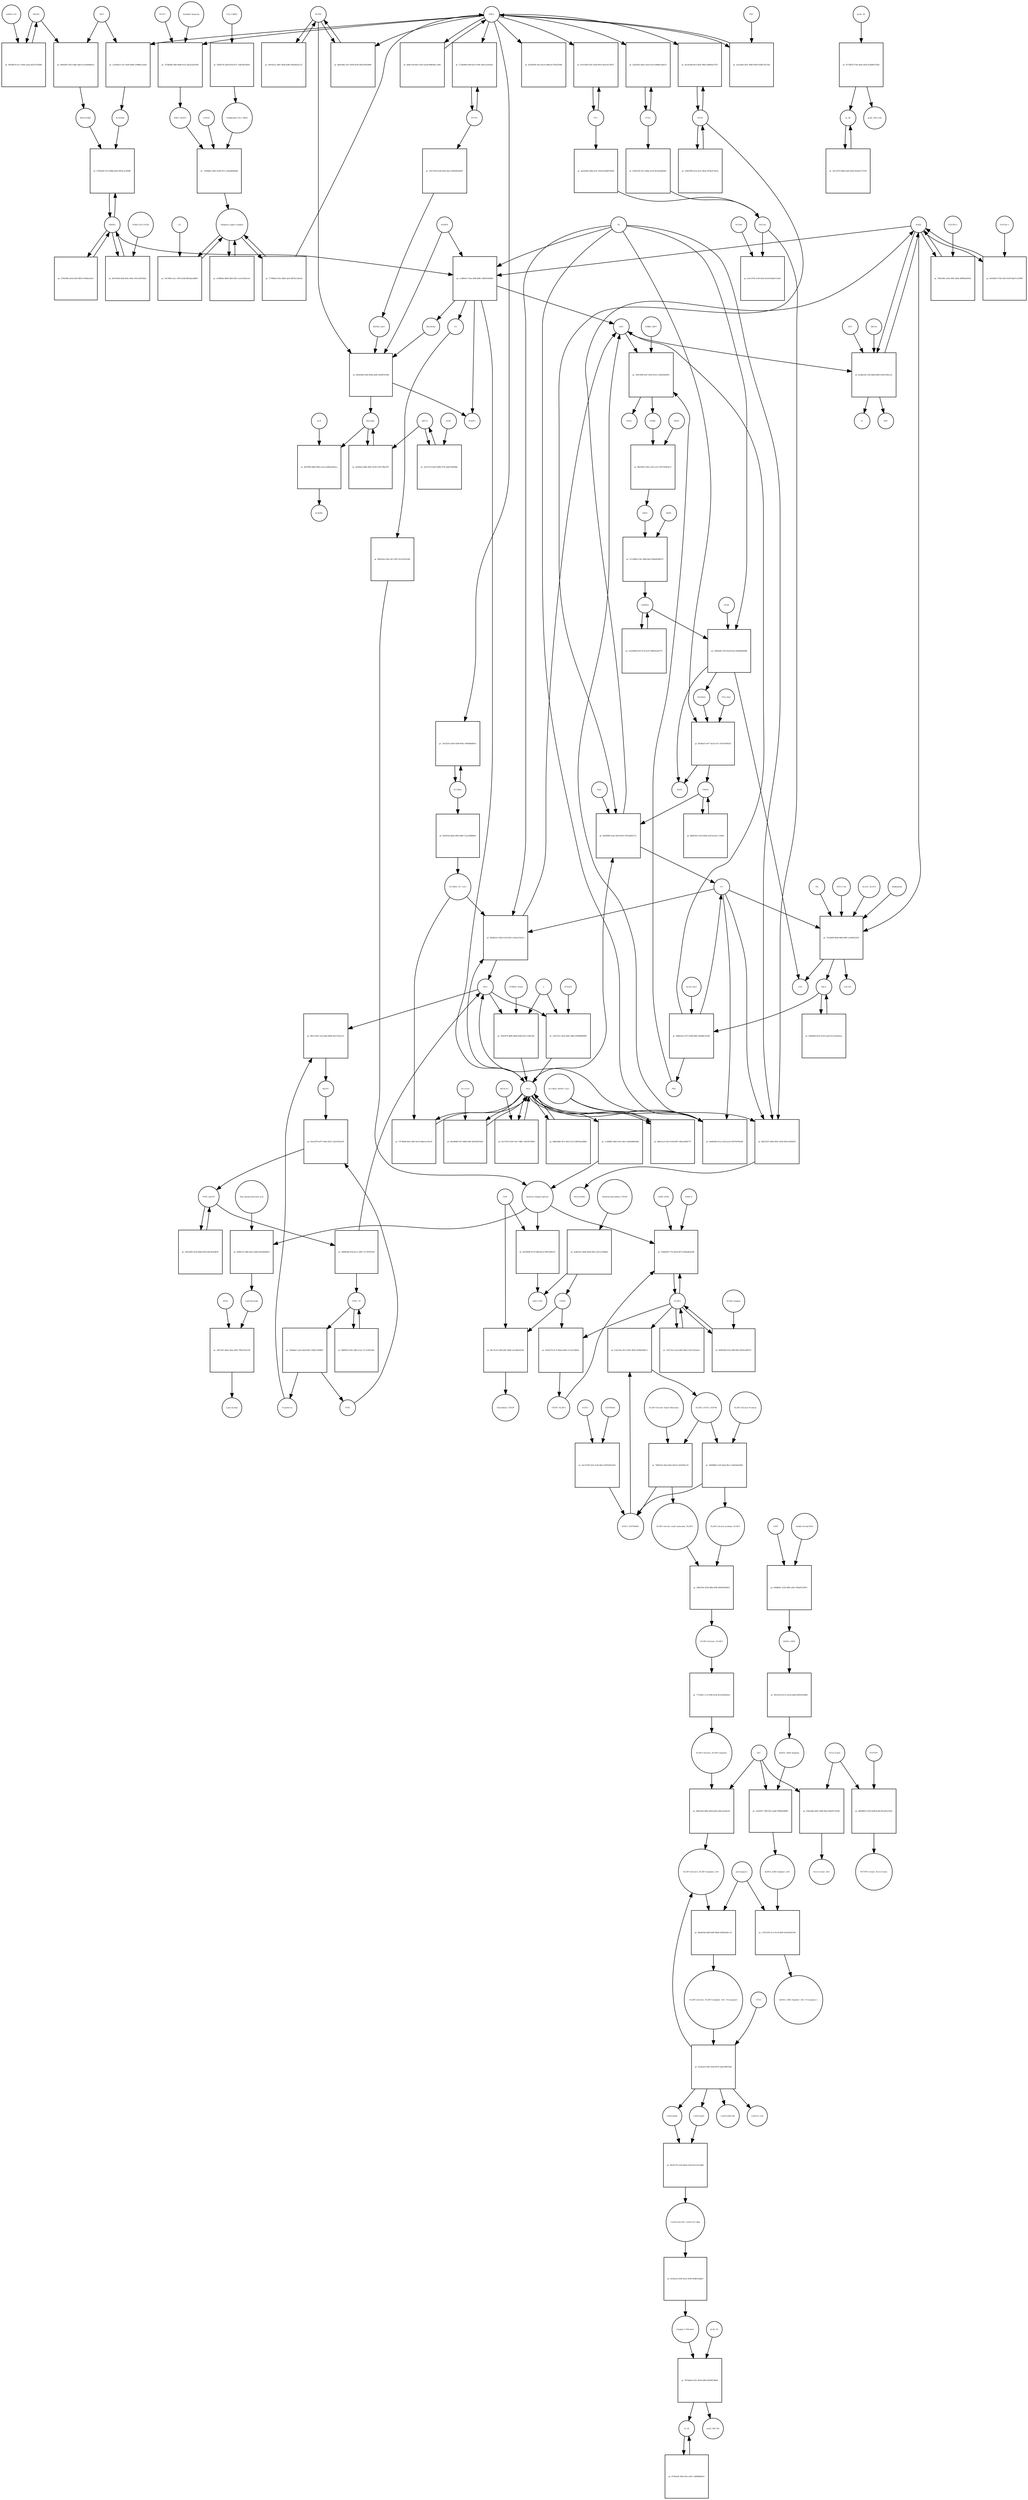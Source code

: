 strict digraph  {
Heme [annotation="urn_miriam_obo.chebi_CHEBI%3A30413", bipartite=0, cls="simple chemical", fontsize=4, label=Heme, shape=circle];
"pr_c1680015-74ae-408f-bf86-c3895d708064" [annotation="", bipartite=1, cls=process, fontsize=4, label="pr_c1680015-74ae-408f-bf86-c3895d708064", shape=square];
Biliverdin [annotation="urn_miriam_obo.chebi_CHEBI%3A17033", bipartite=0, cls="simple chemical", fontsize=4, label=Biliverdin, shape=circle];
HMOX1 [annotation=urn_miriam_uniprot_P09601, bipartite=0, cls=macromolecule, fontsize=4, label=HMOX1, shape=circle];
O2 [annotation="urn_miriam_obo.chebi_CHEBI%3A15379", bipartite=0, cls="simple chemical", fontsize=4, label=O2, shape=circle];
NADPH [annotation="urn_miriam_obo.chebi_CHEBI%3A16474", bipartite=0, cls="simple chemical", fontsize=4, label=NADPH, shape=circle];
H2O [annotation="urn_miriam_obo.chebi_CHEBI%3A15377", bipartite=0, cls="simple chemical", fontsize=4, label=H2O, shape=circle];
"Fe2+" [annotation="urn_miriam_obo.chebi_CHEBI%3A29033", bipartite=0, cls="simple chemical", fontsize=4, label="Fe2+", shape=circle];
"NADP+" [annotation="urn_miriam_obo.chebi_CHEBI%3A18009", bipartite=0, cls="simple chemical", fontsize=4, label="NADP+", shape=circle];
CO [annotation="urn_miriam_obo.chebi_CHEBI%3A17245", bipartite=0, cls="simple chemical", fontsize=4, label=CO, shape=circle];
"pr_782b7d0c-a01b-4381-802b-d0ff0be005e6" [annotation="", bipartite=1, cls=process, fontsize=4, label="pr_782b7d0c-a01b-4381-802b-d0ff0be005e6", shape=square];
"FLVCR1-2" [annotation=urn_miriam_uniprot_Q9Y5Y0, bipartite=0, cls=macromolecule, fontsize=4, label="FLVCR1-2", shape=circle];
"pr_4f92e048-c849-4096-ae68-c6b5ff331f0b" [annotation="", bipartite=1, cls=process, fontsize=4, label="pr_4f92e048-c849-4096-ae68-c6b5ff331f0b", shape=square];
Bilirubin [annotation="urn_miriam_obo.chebi_CHEBI%3A16990", bipartite=0, cls="simple chemical", fontsize=4, label=Bilirubin, shape=circle];
BLVRB [annotation=urn_miriam_uniprot_P30043, bipartite=0, cls=macromolecule, fontsize=4, label=BLVRB, shape=circle];
"BLVRA_Zn2+" [annotation="urn_miriam_obo.chebi_CHEBI%3A29805|urn_miriam_uniprot_P53004", bipartite=0, cls=complex, fontsize=4, label="BLVRA_Zn2+", shape=circle];
"pr_fa930efa-4db5-400c-8534-f15b178bcd78" [annotation="", bipartite=1, cls=process, fontsize=4, label="pr_fa930efa-4db5-400c-8534-f15b178bcd78", shape=square];
ABCC1 [annotation=urn_miriam_uniprot_P02768, bipartite=0, cls=macromolecule, fontsize=4, label=ABCC1, shape=circle];
"pr_4f07f9f6-d646-496e-a5cd-ae60b3a92bca" [annotation="", bipartite=1, cls=process, fontsize=4, label="pr_4f07f9f6-d646-496e-a5cd-ae60b3a92bca", shape=square];
ALB [annotation=urn_miriam_uniprot_P02768, bipartite=0, cls=macromolecule, fontsize=4, label=ALB, shape=circle];
"ALB/BIL" [annotation="urn_miriam_uniprot_P02768|urn_miriam_obo.chebi_CHEBI%3A16990", bipartite=0, cls=complex, fontsize=4, label="ALB/BIL", shape=circle];
NRF2 [annotation="", bipartite=0, cls=macromolecule, fontsize=4, label=NRF2, shape=circle];
"pr_ce2564e3-c5e7-4a95-b4d6-22980bc1a0a0" [annotation="", bipartite=1, cls=process, fontsize=4, label="pr_ce2564e3-c5e7-4a95-b4d6-22980bc1a0a0", shape=square];
MAF [annotation=urn_miriam_uniprot_O75444, bipartite=0, cls=macromolecule, fontsize=4, label=MAF, shape=circle];
"Nrf2/Maf" [annotation="", bipartite=0, cls=complex, fontsize=4, label="Nrf2/Maf", shape=circle];
"pr_f9e0a997-a615-4dbc-bbe5-6c1b5646461d" [annotation="", bipartite=1, cls=process, fontsize=4, label="pr_f9e0a997-a615-4dbc-bbe5-6c1b5646461d", shape=square];
BACH1 [annotation=urn_miriam_uniprot_O14867, bipartite=0, cls=macromolecule, fontsize=4, label=BACH1, shape=circle];
"BACH1/Maf" [annotation="", bipartite=0, cls=complex, fontsize=4, label="BACH1/Maf", shape=circle];
"pr_9eb39b70-5cc1-4d5e-aaaa-9a037415f66f" [annotation="", bipartite=1, cls=process, fontsize=4, label="pr_9eb39b70-5cc1-4d5e-aaaa-9a037415f66f", shape=square];
"miRNA-155" [annotation=urn_miriam_ncbigene_406947, bipartite=0, cls="nucleic acid feature", fontsize=4, label="miRNA-155", shape=circle];
"pr_f37be0d3-1013-486b-ba93-901bc3c38568" [annotation="", bipartite=1, cls=process, fontsize=4, label="pr_f37be0d3-1013-486b-ba93-901bc3c38568", shape=square];
PRIN9 [annotation="urn_miriam_obo.chebi_CHEBI%3A15430", bipartite=0, cls="simple chemical", fontsize=4, label=PRIN9, shape=circle];
"pr_6934089f-aa4a-4018-8e01-9781dd20271c" [annotation="", bipartite=1, cls=process, fontsize=4, label="pr_6934089f-aa4a-4018-8e01-9781dd20271c", shape=square];
FECH [annotation=urn_miriam_uniprot_P22830, bipartite=0, cls=macromolecule, fontsize=4, label=FECH, shape=circle];
"Pb2+" [annotation="urn_miriam_obo.chebi_CHEBI%3A27889", bipartite=0, cls="simple chemical", fontsize=4, label="Pb2+", shape=circle];
"H+" [annotation="urn_miriam_obo.chebi_CHEBI%3A15378", bipartite=0, cls="simple chemical", fontsize=4, label="H+", shape=circle];
"SUCC-CoA" [annotation="urn_miriam_obo.chebi_CHEBI%3A57292", bipartite=0, cls="simple chemical", fontsize=4, label="SUCC-CoA", shape=circle];
"pr_7f1e869f-66dd-4066-80fb-1cb0f4252f23" [annotation="", bipartite=1, cls=process, fontsize=4, label="pr_7f1e869f-66dd-4066-80fb-1cb0f4252f23", shape=square];
dALA [annotation="urn_miriam_obo.chebi_CHEBI%3A356416", bipartite=0, cls="simple chemical", fontsize=4, label=dALA, shape=circle];
ALAS1_ALAS2 [annotation="urn_miriam_uniprot_P13196|urn_miriam_uniprot_P22557", bipartite=0, cls=complex, fontsize=4, label=ALAS1_ALAS2, shape=circle];
Panhematin [annotation="urn_miriam_obo.chebi_CHEBI%3A50385", bipartite=0, cls="simple chemical", fontsize=4, label=Panhematin, shape=circle];
Gly [annotation="urn_miriam_obo.chebi_CHEBI%3A57305", bipartite=0, cls="simple chemical", fontsize=4, label=Gly, shape=circle];
"CoA-SH" [annotation="urn_miriam_obo.chebi_CHEBI%3A15346", bipartite=0, cls="simple chemical", fontsize=4, label="CoA-SH", shape=circle];
CO2 [annotation="urn_miriam_obo.chebi_CHEBI%3A16526", bipartite=0, cls="simple chemical", fontsize=4, label=CO2, shape=circle];
"pr_327d0d58-348f-40d4-b12e-2822a5262300" [annotation="", bipartite=1, cls=process, fontsize=4, label="pr_327d0d58-348f-40d4-b12e-2822a5262300", shape=square];
KEAP1 [annotation=urn_miriam_uniprot_Q14145, bipartite=0, cls=macromolecule, fontsize=4, label=KEAP1, shape=circle];
NRF2_KEAP1 [annotation="urn_miriam_uniprot_Q14145|urn_miriam_uniprot_Q16236", bipartite=0, cls=complex, fontsize=4, label=NRF2_KEAP1, shape=circle];
"Dimethly fumarate" [annotation="urn_miriam_obo.chebi_CHEBI%3A76004", bipartite=0, cls="simple chemical", fontsize=4, label="Dimethly fumarate", shape=circle];
"Ubiquitin Ligase Complex" [annotation="urn_miriam_uniprot_Q14145|urn_miriam_uniprot_Q15843|urn_miriam_uniprot_Q13618|urn_miriam_uniprot_P62877|urn_miriam_uniprot_Q16236|urn_miriam_uniprot_P0CG48|urn_miriam_pubmed_19940261|urn_miriam_interpro_IPR000608", bipartite=0, cls=complex, fontsize=4, label="Ubiquitin Ligase Complex", shape=circle];
"pr_c630fb4e-9b69-4b63-9811-a13e3554cee5" [annotation="", bipartite=1, cls=process, fontsize=4, label="pr_c630fb4e-9b69-4b63-9811-a13e3554cee5", shape=square];
"pr_83bb25e5-c873-4396-8d8c-fd3866c4353b" [annotation="", bipartite=1, cls=process, fontsize=4, label="pr_83bb25e5-c873-4396-8d8c-fd3866c4353b", shape=square];
PBG [annotation="urn_miriam_obo.chebi_CHEBI%3A58126", bipartite=0, cls="simple chemical", fontsize=4, label=PBG, shape=circle];
"ALAD_Zn2+" [annotation="urn_miriam_uniprot_P13716|urn_miriam_obo.chebi_CHEBI%3A29105", bipartite=0, cls=complex, fontsize=4, label="ALAD_Zn2+", shape=circle];
"pr_3901396f-02d7-4024-953e-1528e62b4955" [annotation="", bipartite=1, cls=process, fontsize=4, label="pr_3901396f-02d7-4024-953e-1528e62b4955", shape=square];
HMBL [annotation="urn_miriam_obo.chebi_CHEBI%3A57845", bipartite=0, cls="simple chemical", fontsize=4, label=HMBL, shape=circle];
HMBS_DIPY [annotation="urn_miriam_obo.chebi_CHEBI%3A36319|urn_miriam_uniprot_P08397", bipartite=0, cls=complex, fontsize=4, label=HMBS_DIPY, shape=circle];
"NH4+" [annotation="urn_miriam_obo.chebi_CHEBI%3A28938", bipartite=0, cls="simple chemical", fontsize=4, label="NH4+", shape=circle];
"pr_84a29651-6b3c-4315-a3c1-0917824f3ac0" [annotation="", bipartite=1, cls=process, fontsize=4, label="pr_84a29651-6b3c-4315-a3c1-0917824f3ac0", shape=square];
URO3 [annotation="urn_miriam_obo.chebi_CHEBI%3A15437", bipartite=0, cls="simple chemical", fontsize=4, label=URO3, shape=circle];
UROS [annotation=urn_miriam_uniprot_P10746, bipartite=0, cls=macromolecule, fontsize=4, label=UROS, shape=circle];
"pr_31118869-a78c-4006-8dc9-0b9a0044637f" [annotation="", bipartite=1, cls=process, fontsize=4, label="pr_31118869-a78c-4006-8dc9-0b9a0044637f", shape=square];
COPRO3 [annotation="urn_miriam_obo.chebi_CHEBI%3A15439", bipartite=0, cls="simple chemical", fontsize=4, label=COPRO3, shape=circle];
UROD [annotation=urn_miriam_uniprot_P06132, bipartite=0, cls=macromolecule, fontsize=4, label=UROD, shape=circle];
"pr_10b9ed01-f5f3-4a28-95a3-9a89dfa6fb96" [annotation="", bipartite=1, cls=process, fontsize=4, label="pr_10b9ed01-f5f3-4a28-95a3-9a89dfa6fb96", shape=square];
PPGEN9 [annotation="urn_miriam_obo.chebi_CHEBI%3A15435", bipartite=0, cls="simple chemical", fontsize=4, label=PPGEN9, shape=circle];
CPOX [annotation=urn_miriam_uniprot_P36551, bipartite=0, cls=macromolecule, fontsize=4, label=CPOX, shape=circle];
H2O2 [annotation="urn_miriam_obo.chebi_CHEBI%3A16240", bipartite=0, cls="simple chemical", fontsize=4, label=H2O2, shape=circle];
"pr_b5f3baf2-5477-4a16-a1f1-1037fa939245" [annotation="", bipartite=1, cls=process, fontsize=4, label="pr_b5f3baf2-5477-4a16-a1f1-1037fa939245", shape=square];
PPO_FAD [annotation="urn_miriam_obo.chebi_CHEBI%3A16238|urn_miriam_uniprot_P50336", bipartite=0, cls=complex, fontsize=4, label=PPO_FAD, shape=circle];
"pr_8ddc51fd-9eb7-4ae5-ba58-098e06ccc44d" [annotation="", bipartite=1, cls=process, fontsize=4, label="pr_8ddc51fd-9eb7-4ae5-ba58-098e06ccc44d", shape=square];
"pr_d2f69a83-be1f-4143-aae6-611532ea9eaa" [annotation="", bipartite=1, cls="uncertain process", fontsize=4, label="pr_d2f69a83-be1f-4143-aae6-611532ea9eaa", shape=square];
"pr_ecb240dd-b51f-4735-bcd7-8d445aa56775" [annotation="", bipartite=1, cls="uncertain process", fontsize=4, label="pr_ecb240dd-b51f-4735-bcd7-8d445aa56775", shape=square];
"pr_88d01f03-1914-4856-acf8-bca4ccc72064" [annotation="", bipartite=1, cls="uncertain process", fontsize=4, label="pr_88d01f03-1914-4856-acf8-bca4ccc72064", shape=square];
"Poly-unsaturated fatty acid" [annotation="urn_miriam_obo.chebi_CHEBI%3A26208", bipartite=0, cls="simple chemical", fontsize=4, label="Poly-unsaturated fatty acid", shape=circle];
"pr_2f0fd37e-c860-4dce-b446-62efab62df53" [annotation="", bipartite=1, cls=process, fontsize=4, label="pr_2f0fd37e-c860-4dce-b446-62efab62df53", shape=square];
"Lipid Peroxide" [annotation="urn_miriam_obo.chebi_CHEBI%3A61051", bipartite=0, cls="simple chemical", fontsize=4, label="Lipid Peroxide", shape=circle];
"Reactive Oxygen Species" [annotation="urn_miriam_obo.chebi_CHEBI%3A26523", bipartite=0, cls="simple chemical", fontsize=4, label="Reactive Oxygen Species", shape=circle];
"pr_9bb72d73-449e-483c-a834-6951c83d2655" [annotation="", bipartite=1, cls=process, fontsize=4, label="pr_9bb72d73-449e-483c-a834-6951c83d2655", shape=square];
"Fe(3+)O(OH)" [annotation="urn_miriam_obo.chebi_CHEBI%3A78619", bipartite=0, cls="simple chemical", fontsize=4, label="Fe(3+)O(OH)", shape=circle];
Ferritin [annotation=urn_miriam_uniprot_P02794, bipartite=0, cls=complex, fontsize=4, label=Ferritin, shape=circle];
"pr_73736f48-40e2-4bf3-8e14-44be1ac55ac8" [annotation="", bipartite=1, cls=process, fontsize=4, label="pr_73736f48-40e2-4bf3-8e14-44be1ac55ac8", shape=square];
"SLC40A1_CP_Cu2+" [annotation="urn_miriam_uniprot_P00450|urn_miriam_uniprot_Q9NP59|urn_miriam_obo.chebi_CHEBI%3A29036", bipartite=0, cls=complex, fontsize=4, label="SLC40A1_CP_Cu2+", shape=circle];
"pr_9b5b023c-5d56-4150-bd7e-ce02ae10a31e" [annotation="", bipartite=1, cls=process, fontsize=4, label="pr_9b5b023c-5d56-4150-bd7e-ce02ae10a31e", shape=square];
"Fe3+" [annotation="urn_miriam_obo.chebi_CHEBI%3A29034", bipartite=0, cls="simple chemical", fontsize=4, label="Fe3+", shape=circle];
SLC40A1 [annotation=urn_miriam_ncbigene_30061, bipartite=0, cls="nucleic acid feature", fontsize=4, label=SLC40A1, shape=circle];
"pr_7dcd3255-a859-4398-963a-1f606d6d60cb" [annotation="", bipartite=1, cls=process, fontsize=4, label="pr_7dcd3255-a859-4398-963a-1f606d6d60cb", shape=square];
FTH1 [annotation=urn_miriam_ncbigene_2495, bipartite=0, cls="nucleic acid feature", fontsize=4, label=FTH1, shape=circle];
"pr_ea025b53-bba1-4ecb-b1a5-09dd6c34d27e" [annotation="", bipartite=1, cls=process, fontsize=4, label="pr_ea025b53-bba1-4ecb-b1a5-09dd6c34d27e", shape=square];
FTL [annotation=urn_miriam_ncbigene_2512, bipartite=0, cls="nucleic acid feature", fontsize=4, label=FTL, shape=circle];
"pr_8151f30d-5201-423d-9919-2b3ce6176671" [annotation="", bipartite=1, cls=process, fontsize=4, label="pr_8151f30d-5201-423d-9919-2b3ce6176671", shape=square];
"pr_61f9c039-25e7-46de-8129-9e54a38de0d5" [annotation="", bipartite=1, cls=process, fontsize=4, label="pr_61f9c039-25e7-46de-8129-9e54a38de0d5", shape=square];
"pr_aba5ed0e-a89a-4cf1-932d-82a88ef78f28" [annotation="", bipartite=1, cls=process, fontsize=4, label="pr_aba5ed0e-a89a-4cf1-932d-82a88ef78f28", shape=square];
"pr_de14c608-bfc0-4b52-99b2-049903cf7f51" [annotation="", bipartite=1, cls=process, fontsize=4, label="pr_de14c608-bfc0-4b52-99b2-049903cf7f51", shape=square];
"pr_a3b0190f-bc5a-4e21-8b2d-3876e4730cfa" [annotation="", bipartite=1, cls=process, fontsize=4, label="pr_a3b0190f-bc5a-4e21-8b2d-3876e4730cfa", shape=square];
"pr_37f41960-ad18-4525-8ff4-fe70bfae02e5" [annotation="", bipartite=1, cls=process, fontsize=4, label="pr_37f41960-ad18-4525-8ff4-fe70bfae02e5", shape=square];
BLVRA [annotation=urn_miriam_ncbigene_644, bipartite=0, cls="nucleic acid feature", fontsize=4, label=BLVRA, shape=circle];
"pr_173de060-6349-4ec5-958c-0b3ca1afc6eb" [annotation="", bipartite=1, cls=process, fontsize=4, label="pr_173de060-6349-4ec5-958c-0b3ca1afc6eb", shape=square];
"pr_8bafc86a-5ea7-4036-8230-d05c005e0808" [annotation="", bipartite=1, cls=process, fontsize=4, label="pr_8bafc86a-5ea7-4036-8230-d05c005e0808", shape=square];
"pr_e0014a1a-3b87-443b-b288-356e0d2aa722" [annotation="", bipartite=1, cls=process, fontsize=4, label="pr_e0014a1a-3b87-443b-b288-356e0d2aa722", shape=square];
"pr_55073326-6228-465a-8ae1-6402df2d0281" [annotation="", bipartite=1, cls=process, fontsize=4, label="pr_55073326-6228-465a-8ae1-6402df2d0281", shape=square];
"pr_ffa6016a-b84a-4f90-a806-7ceec08b08e0" [annotation="", bipartite=1, cls=process, fontsize=4, label="pr_ffa6016a-b84a-4f90-a806-7ceec08b08e0", shape=square];
"pr_a31e1976-2c90-42e0-bc09-fe4beb71a4f3" [annotation="", bipartite=1, cls=process, fontsize=4, label="pr_a31e1976-2c90-42e0-bc09-fe4beb71a4f3", shape=square];
NCOA4 [annotation=urn_miriam_uniprot_Q13772, bipartite=0, cls=macromolecule, fontsize=4, label=NCOA4, shape=circle];
"pr_393a3f79-d890-466d-b580-d2a7cc9b53ed" [annotation="", bipartite=1, cls=process, fontsize=4, label="pr_393a3f79-d890-466d-b580-d2a7cc9b53ed", shape=square];
CYBRD1_Heme [annotation="urn_miriam_uniprot_Q53TN4|urn_miriam_obo.chebi_CHEBI%3A30413", bipartite=0, cls=complex, fontsize=4, label=CYBRD1_Heme, shape=circle];
"e-" [annotation="urn_miriam_obo.chebi_CHEBI%3A10545", bipartite=0, cls="simple chemical", fontsize=4, label="e-", shape=circle];
"pr_dfa3d9d6-01f1-460b-93f6-2625435f181b" [annotation="", bipartite=1, cls=process, fontsize=4, label="pr_dfa3d9d6-01f1-460b-93f6-2625435f181b", shape=square];
SLC11A2 [annotation=urn_miriam_uniprot_P49281, bipartite=0, cls=macromolecule, fontsize=4, label=SLC11A2, shape=circle];
"pr_18f11447-db5a-44ae-8505-789e479e519f" [annotation="", bipartite=1, cls=process, fontsize=4, label="pr_18f11447-db5a-44ae-8505-789e479e519f", shape=square];
"Lipid alcohol" [annotation="urn_miriam_obo.chebi_CHEBI%3A24026", bipartite=0, cls="simple chemical", fontsize=4, label="Lipid alcohol", shape=circle];
GPX4 [annotation=urn_miriam_uniprot_P36969, bipartite=0, cls=macromolecule, fontsize=4, label=GPX4, shape=circle];
"pr_8e476e84-624b-465c-b06c-05512487583a" [annotation="", bipartite=1, cls=process, fontsize=4, label="pr_8e476e84-624b-465c-b06c-05512487583a", shape=square];
"SARS-CoV-2 Orf3a" [annotation="urn_miriam_uniprot_P0DTC3|urn_miriam_taxonomy_2697049", bipartite=0, cls=macromolecule, fontsize=4, label="SARS-CoV-2 Orf3a", shape=circle];
"pr_cc5f608c-0bb3-43e1-bbce-9ad45d8416bd" [annotation="", bipartite=1, cls=process, fontsize=4, label="pr_cc5f608c-0bb3-43e1-bbce-9ad45d8416bd", shape=square];
"pr_2ea72110-4dc9-4996-973f-eda6702b008e" [annotation="", bipartite=1, cls=process, fontsize=4, label="pr_2ea72110-4dc9-4996-973f-eda6702b008e", shape=square];
Orf9c [annotation=urn_miriam_taxonomy_2697049, bipartite=0, cls=macromolecule, fontsize=4, label=Orf9c, shape=circle];
CUL3_RBX1 [annotation="urn_miriam_uniprot_Q13618|urn_miriam_uniprot_P62877", bipartite=0, cls=complex, fontsize=4, label=CUL3_RBX1, shape=circle];
"pr_f2d91f7b-2260-4f34-957c-10d55be36e91" [annotation="", bipartite=1, cls=process, fontsize=4, label="pr_f2d91f7b-2260-4f34-957c-10d55be36e91", shape=square];
"Neddylated CUL3_RBX1" [annotation="urn_miriam_uniprot_Q15843|urn_miriam_uniprot_Q13618|urn_miriam_uniprot_P62877", bipartite=0, cls=complex, fontsize=4, label="Neddylated CUL3_RBX1", shape=circle];
"pr_92cb0290-3413-4ac4-a9b6-bc576a5f7b08" [annotation="", bipartite=1, cls=process, fontsize=4, label="pr_92cb0290-3413-4ac4-a9b6-bc576a5f7b08", shape=square];
"pr_7e094de5-ad03-4c88-937c-2e4ab494addd" [annotation="", bipartite=1, cls=process, fontsize=4, label="pr_7e094de5-ad03-4c88-937c-2e4ab494addd", shape=square];
CAND1 [annotation=urn_miriam_uniprot_Q86VP6, bipartite=0, cls=macromolecule, fontsize=4, label=CAND1, shape=circle];
E2 [annotation=urn_miriam_interpro_IPR000608, bipartite=0, cls=macromolecule, fontsize=4, label=E2, shape=circle];
"pr_1011f86e-2ecc-45f5-b108-d861dae468b7" [annotation="", bipartite=1, cls=process, fontsize=4, label="pr_1011f86e-2ecc-45f5-b108-d861dae468b7", shape=square];
"pr_a3cae8ef-d55c-4f89-9309-9320b73e155d" [annotation="", bipartite=1, cls=process, fontsize=4, label="pr_a3cae8ef-d55c-4f89-9309-9320b73e155d", shape=square];
PKC [annotation="urn_miriam_pubmed_12198130|urn_miriam_interpro_IPR012233", bipartite=0, cls=macromolecule, fontsize=4, label=PKC, shape=circle];
"pr_b331fb67-0744-4182-9239-9baf7ce35f90" [annotation="", bipartite=1, cls=process, fontsize=4, label="pr_b331fb67-0744-4182-9239-9baf7ce35f90", shape=square];
"FLVCR1-1" [annotation=urn_miriam_uniprot_Q9Y5Y0, bipartite=0, cls=macromolecule, fontsize=4, label="FLVCR1-1", shape=circle];
"pr_6cb6ec8a-1f29-4db4-b869-e0561506a123" [annotation="", bipartite=1, cls=process, fontsize=4, label="pr_6cb6ec8a-1f29-4db4-b869-e0561506a123", shape=square];
ABCG2 [annotation=urn_miriam_uniprot_Q9UNQ0, bipartite=0, cls="macromolecule multimer", fontsize=4, label=ABCG2, shape=circle];
ATP [annotation="urn_miriam_obo.chebi_CHEBI%3A30616", bipartite=0, cls="simple chemical", fontsize=4, label=ATP, shape=circle];
Pi [annotation="urn_miriam_obo.chebi_CHEBI%3A18367", bipartite=0, cls="simple chemical", fontsize=4, label=Pi, shape=circle];
ADP [annotation="urn_miriam_obo.chebi_CHEBI%3A456216", bipartite=0, cls="simple chemical", fontsize=4, label=ADP, shape=circle];
"pr_bd81a2c0-20cf-414d-bf97-2d8ca9d58773" [annotation="", bipartite=1, cls=process, fontsize=4, label="pr_bd81a2c0-20cf-414d-bf97-2d8ca9d58773", shape=square];
"SLC40A1_HEPH_Cu2+" [annotation="urn_miriam_uniprot_Q9BQS7|urn_miriam_uniprot_Q9NP59|urn_miriam_obo.chebi_CHEBI%3A28694", bipartite=0, cls=complex, fontsize=4, label="SLC40A1_HEPH_Cu2+", shape=circle];
"pr_6e862660-d11a-41a9-ae15-f6576978e0d2" [annotation="", bipartite=1, cls=process, fontsize=4, label="pr_6e862660-d11a-41a9-ae15-f6576978e0d2", shape=square];
"pr_88311390-c1eb-4aba-b696-5fee71bc9c31" [annotation="", bipartite=1, cls=process, fontsize=4, label="pr_88311390-c1eb-4aba-b696-5fee71bc9c31", shape=square];
Transferrin [annotation=urn_miriam_uniprot_P02787, bipartite=0, cls=macromolecule, fontsize=4, label=Transferrin, shape=circle];
holoTF [annotation="urn_miriam_uniprot_P02787|urn_miriam_obo.chebi_CHEBI%3A29034", bipartite=0, cls=complex, fontsize=4, label=holoTF, shape=circle];
TFRC [annotation=urn_miriam_uniprot_P02786, bipartite=0, cls="macromolecule multimer", fontsize=4, label=TFRC, shape=circle];
"pr_59ca2f70-ed77-4a9e-8225-cd321d52a1f5" [annotation="", bipartite=1, cls=process, fontsize=4, label="pr_59ca2f70-ed77-4a9e-8225-cd321d52a1f5", shape=square];
TFRC_holoTF [annotation="urn_miriam_uniprot_P02787|urn_miriam_obo.chebi_CHEBI%3A29034|urn_miriam_uniprot_P02786", bipartite=0, cls=complex, fontsize=4, label=TFRC_holoTF, shape=circle];
"pr_f3b12b99-3e29-496d-9359-ab9c4f3ed67b" [annotation="", bipartite=1, cls=process, fontsize=4, label="pr_f3b12b99-3e29-496d-9359-ab9c4f3ed67b", shape=square];
"pr_58f863bd-5f3d-4ca7-a087-c1c76f7f3528" [annotation="", bipartite=1, cls=process, fontsize=4, label="pr_58f863bd-5f3d-4ca7-a087-c1c76f7f3528", shape=square];
TFRC_TF [annotation="urn_miriam_uniprot_P02787|urn_miriam_uniprot_P02786", bipartite=0, cls=complex, fontsize=4, label=TFRC_TF, shape=circle];
"pr_e43e75e1-a9cb-4641-a88a-90566ddfb9d9" [annotation="", bipartite=1, cls=process, fontsize=4, label="pr_e43e75e1-a9cb-4641-a88a-90566ddfb9d9", shape=square];
STEAP3 [annotation=urn_miriam_uniprot_Q658P3, bipartite=0, cls=macromolecule, fontsize=4, label=STEAP3, shape=circle];
"pr_01271b72-e047-4ac7-989c-3af53f17bfb9" [annotation="", bipartite=1, cls=process, fontsize=4, label="pr_01271b72-e047-4ac7-989c-3af53f17bfb9", shape=square];
MCOLN1 [annotation=urn_miriam_uniprot_Q9GZU1, bipartite=0, cls=macromolecule, fontsize=4, label=MCOLN1, shape=circle];
"pr_b68a5689-3211-46cf-a153-34997ba2d8d0" [annotation="", bipartite=1, cls=process, fontsize=4, label="pr_b68a5689-3211-46cf-a153-34997ba2d8d0", shape=square];
"pr_808f5f19-526c-4bf2-a7aa-71c21285c89c" [annotation="", bipartite=1, cls=process, fontsize=4, label="pr_808f5f19-526c-4bf2-a7aa-71c21285c89c", shape=square];
"pr_32bbdde7-a22e-4d2d-9da7-6586c35906b7" [annotation="", bipartite=1, cls=process, fontsize=4, label="pr_32bbdde7-a22e-4d2d-9da7-6586c35906b7", shape=square];
"pr_717898a4-535c-4b63-ab19-0ff76c23dc44" [annotation="", bipartite=1, cls=process, fontsize=4, label="pr_717898a4-535c-4b63-ab19-0ff76c23dc44", shape=square];
"Oxidized thioredoxin_TXNIP" [annotation="urn_miriam_uniprot_P10599|urn_miriam_uniprot_Q9H3M7", bipartite=0, cls=complex, fontsize=4, label="Oxidized thioredoxin_TXNIP", shape=circle];
"pr_dcb8c8ce-9ebb-4639-a901-a457a3746b43" [annotation="", bipartite=1, cls=process, fontsize=4, label="pr_dcb8c8ce-9ebb-4639-a901-a457a3746b43", shape=square];
TXNIP [annotation=urn_miriam_uniprot_Q9H3M7, bipartite=0, cls=macromolecule, fontsize=4, label=TXNIP, shape=circle];
"2xHC-TXN" [annotation=urn_miriam_uniprot_P10599, bipartite=0, cls=macromolecule, fontsize=4, label="2xHC-TXN", shape=circle];
NLRP3 [annotation=urn_miriam_uniprot_Q96P20, bipartite=0, cls=macromolecule, fontsize=4, label=NLRP3, shape=circle];
"pr_85f95094-074a-40f9-bff5-d05d1e8f0570" [annotation="", bipartite=1, cls=process, fontsize=4, label="pr_85f95094-074a-40f9-bff5-d05d1e8f0570", shape=square];
"Nf-KB Complex" [annotation="urn_miriam_uniprot_P19838|urn_miriam_uniprot_Q04206|urn_miriam_uniprot_Q00653", bipartite=0, cls=complex, fontsize=4, label="Nf-KB Complex", shape=circle];
"pr_1f557521-ecb2-4b55-88e5-5d112525a6cc" [annotation="", bipartite=1, cls=process, fontsize=4, label="pr_1f557521-ecb2-4b55-88e5-5d112525a6cc", shape=square];
TXN [annotation=urn_miriam_uniprot_P10599, bipartite=0, cls=macromolecule, fontsize=4, label=TXN, shape=circle];
"pr_9414f099-4176-43b9-8ecb-f3f87edf5527" [annotation="", bipartite=1, cls=process, fontsize=4, label="pr_9414f099-4176-43b9-8ecb-f3f87edf5527", shape=square];
"pr_84c15c43-20f0-4df1-964b-ea3c8be567e8" [annotation="", bipartite=1, cls=process, fontsize=4, label="pr_84c15c43-20f0-4df1-964b-ea3c8be567e8", shape=square];
Thioredoxin_TXNIP [annotation="urn_miriam_uniprot_P10599|urn_miriam_uniprot_Q9H3M7", bipartite=0, cls=complex, fontsize=4, label=Thioredoxin_TXNIP, shape=circle];
HSP90AB1 [annotation=urn_miriam_uniprot_P08238, bipartite=0, cls=macromolecule, fontsize=4, label=HSP90AB1, shape=circle];
"pr_ebc32709-522a-41d2-8da3-430529a0c8ef" [annotation="", bipartite=1, cls=process, fontsize=4, label="pr_ebc32709-522a-41d2-8da3-430529a0c8ef", shape=square];
SUGT1 [annotation=urn_miriam_uniprot_Q9Y2Z0, bipartite=0, cls=macromolecule, fontsize=4, label=SUGT1, shape=circle];
SUGT1_HSP90AB1 [annotation="urn_miriam_uniprot_P08238|urn_miriam_uniprot_Q9Y2Z0", bipartite=0, cls=complex, fontsize=4, label=SUGT1_HSP90AB1, shape=circle];
"pr_fcde27be-45c5-4921-99eb-5f390d18d211" [annotation="", bipartite=1, cls=process, fontsize=4, label="pr_fcde27be-45c5-4921-99eb-5f390d18d211", shape=square];
NLRP3_SUGT1_HSP90 [annotation="urn_miriam_uniprot_P08238|urn_miriam_uniprot_Q96P20|urn_miriam_uniprot_Q9Y2Z0", bipartite=0, cls=complex, fontsize=4, label=NLRP3_SUGT1_HSP90, shape=circle];
"pr_f41d2570-4c70-46a8-a406-21c25e7d905a" [annotation="", bipartite=1, cls=process, fontsize=4, label="pr_f41d2570-4c70-46a8-a406-21c25e7d905a", shape=square];
TXNIP_NLRP3 [annotation="urn_miriam_uniprot_Q9H3M7|urn_miriam_uniprot_Q96P20", bipartite=0, cls=complex, fontsize=4, label=TXNIP_NLRP3, shape=circle];
"NLRP3 Elicitor Proteins" [annotation="urn_miriam_uniprot_P05067|urn_miriam_uniprot_P09616", bipartite=0, cls=macromolecule, fontsize=4, label="NLRP3 Elicitor Proteins", shape=circle];
"pr_34496882-15e9-4e6e-9bc1-2eb626a56442" [annotation="", bipartite=1, cls=process, fontsize=4, label="pr_34496882-15e9-4e6e-9bc1-2eb626a56442", shape=square];
"NLRP3 elicitor proteins_NLRP3" [annotation="urn_miriam_uniprot_P09616|urn_miriam_uniprot_P05067|urn_miriam_uniprot_Q96P20", bipartite=0, cls=complex, fontsize=4, label="NLRP3 elicitor proteins_NLRP3", shape=circle];
"NLRP3 Elicitor Small Molecules" [annotation="urn_miriam_obo.chebi_CHEBI%3A46661|urn_miriam_obo.chebi_CHEBI%3A16336|urn_miriam_obo.chebi_CHEBI%3A30563", bipartite=0, cls="simple chemical", fontsize=4, label="NLRP3 Elicitor Small Molecules", shape=circle];
"pr_78d3f5a4-30e4-48e2-85e9-c3eb3f5fac30" [annotation="", bipartite=1, cls=process, fontsize=4, label="pr_78d3f5a4-30e4-48e2-85e9-c3eb3f5fac30", shape=square];
"NLRP3 elicitor small molecules_NLRP3" [annotation="urn_miriam_obo.chebi_CHEBI%3A46661|urn_miriam_obo.chebi_CHEBI%3A16336|urn_miriam_obo.chebi_CHEBI%3A30563|urn_miriam_uniprot_Q96P20", bipartite=0, cls=complex, fontsize=4, label="NLRP3 elicitor small molecules_NLRP3", shape=circle];
"pr_29b01f9e-d320-48ba-85fb-6843f54990cb" [annotation="", bipartite=1, cls=process, fontsize=4, label="pr_29b01f9e-d320-48ba-85fb-6843f54990cb", shape=square];
"NLRP3 elicitors_NLRP3" [annotation="urn_miriam_uniprot_P05067|urn_miriam_uniprot_P09616|urn_miriam_uniprot_P08238|urn_miriam_uniprot_Q96P20|urn_miriam_uniprot_Q9Y2Z0|urn_miriam_obo.chebi_CHEBI%3A46661|urn_miriam_obo.chebi_CHEBI%3A16336|urn_miriam_obo.chebi_CHEBI%3A30563", bipartite=0, cls=complex, fontsize=4, label="NLRP3 elicitors_NLRP3", shape=circle];
"pr_77120efc-c11f-4385-b19e-dc5e24930ee4" [annotation="", bipartite=1, cls=process, fontsize=4, label="pr_77120efc-c11f-4385-b19e-dc5e24930ee4", shape=square];
"NLRP3 elicitors_NLRP3 oligomer" [annotation="urn_miriam_obo.chebi_CHEBI%3A36080", bipartite=0, cls="complex multimer", fontsize=4, label="NLRP3 elicitors_NLRP3 oligomer", shape=circle];
"pr_0bb216af-b48a-461b-beb3-a85a23cbbce8" [annotation="", bipartite=1, cls=process, fontsize=4, label="pr_0bb216af-b48a-461b-beb3-a85a23cbbce8", shape=square];
ASC [annotation=urn_miriam_uniprot_Q9ULZ3, bipartite=0, cls=macromolecule, fontsize=4, label=ASC, shape=circle];
"NLRP3 elicitors_NLRP3 oligomer_ASC" [annotation="urn_miriam_uniprot_Q9ULZ3|urn_miriam_obo.chebi_CHEBI%3A36080", bipartite=0, cls="complex multimer", fontsize=4, label="NLRP3 elicitors_NLRP3 oligomer_ASC", shape=circle];
"pr_48ad10da-8d00-4fd0-8b9d-38206a48cc14" [annotation="", bipartite=1, cls=process, fontsize=4, label="pr_48ad10da-8d00-4fd0-8b9d-38206a48cc14", shape=square];
"proCaspase-1" [annotation=urn_miriam_uniprot_P29466, bipartite=0, cls=macromolecule, fontsize=4, label="proCaspase-1", shape=circle];
"NLRP3 elicitors_NLRP3 oligomer_ASC_Procaspase1" [annotation="urn_miriam_uniprot_P29466|urn_miriam_uniprot_Q9ULZ3", bipartite=0, cls="complex multimer", fontsize=4, label="NLRP3 elicitors_NLRP3 oligomer_ASC_Procaspase1", shape=circle];
"pr_256a3d4e-409c-4446-96a5-f6a60179334c" [annotation="", bipartite=1, cls=process, fontsize=4, label="pr_256a3d4e-409c-4446-96a5-f6a60179334c", shape=square];
"Pyrin trimer" [annotation=urn_miriam_uniprot_O15553, bipartite=0, cls=complex, fontsize=4, label="Pyrin trimer", shape=circle];
"Pyrin trimer_ASC" [annotation="urn_miriam_uniprot_O15553|urn_miriam_uniprot_Q9ULZ3", bipartite=0, cls=complex, fontsize=4, label="Pyrin trimer_ASC", shape=circle];
"pr_d85d0853-2c06-4a98-8cd4-9f22a6212d1d" [annotation="", bipartite=1, cls=process, fontsize=4, label="pr_d85d0853-2c06-4a98-8cd4-9f22a6212d1d", shape=square];
PSTPIP1 [annotation=urn_miriam_uniprot_O43586, bipartite=0, cls="macromolecule multimer", fontsize=4, label=PSTPIP1, shape=circle];
"PSTPIP1 trimer_Pyrin trimer" [annotation="urn_miriam_uniprot_O15553|urn_miriam_uniprot_O43586", bipartite=0, cls=complex, fontsize=4, label="PSTPIP1 trimer_Pyrin trimer", shape=circle];
"Double Strand DNA" [annotation="urn_miriam_obo.chebi_CHEBI%3A16991", bipartite=0, cls="simple chemical", fontsize=4, label="Double Strand DNA", shape=circle];
"pr_b99dbf4c-5226-4881-a00c-918a8155387c" [annotation="", bipartite=1, cls=process, fontsize=4, label="pr_b99dbf4c-5226-4881-a00c-918a8155387c", shape=square];
dsDNA_AIM2 [annotation="urn_miriam_obo.chebi_CHEBI%3A16991|urn_miriam_uniprot_O14862", bipartite=0, cls=complex, fontsize=4, label=dsDNA_AIM2, shape=circle];
AIM2 [annotation=urn_miriam_uniprot_O14862, bipartite=0, cls=macromolecule, fontsize=4, label=AIM2, shape=circle];
"pr_90516c50-bc15-4ce8-a44b-0d59cfb1df68" [annotation="", bipartite=1, cls=process, fontsize=4, label="pr_90516c50-bc15-4ce8-a44b-0d59cfb1df68", shape=square];
"dsDNA_AIM2 oligomer" [annotation="urn_miriam_obo.chebi_CHEBI%3A36080", bipartite=0, cls=complex, fontsize=4, label="dsDNA_AIM2 oligomer", shape=circle];
"pr_22e02f37-740f-4f21-bad0-f3f9bd1480f0" [annotation="", bipartite=1, cls=process, fontsize=4, label="pr_22e02f37-740f-4f21-bad0-f3f9bd1480f0", shape=square];
"dsDNA_AIM2 oligomer_ASC" [annotation="urn_miriam_obo.chebi_CHEBI%3A36080|urn_miriam_uniprot_Q9ULZ3", bipartite=0, cls=complex, fontsize=4, label="dsDNA_AIM2 oligomer_ASC", shape=circle];
"pr_c3257e83-2c15-4c24-bfd9-5e9230a81505" [annotation="", bipartite=1, cls=process, fontsize=4, label="pr_c3257e83-2c15-4c24-bfd9-5e9230a81505", shape=square];
"dsDNA_AIM2 oligomer_ASC_Procaspase-1" [annotation="", bipartite=0, cls=complex, fontsize=4, label="dsDNA_AIM2 oligomer_ASC_Procaspase-1", shape=circle];
"pr_f5e2ed35-500c-4e60-8f79-a8ee2980702b" [annotation="", bipartite=1, cls=process, fontsize=4, label="pr_f5e2ed35-500c-4e60-8f79-a8ee2980702b", shape=square];
"CASP1(p20)" [annotation=urn_miriam_uniprot_P29466, bipartite=0, cls=macromolecule, fontsize=4, label="CASP1(p20)", shape=circle];
CTSG [annotation=urn_miriam_uniprot_P08311, bipartite=0, cls=macromolecule, fontsize=4, label=CTSG, shape=circle];
"CASP1(298-316)" [annotation=urn_miriam_uniprot_P29466, bipartite=0, cls=macromolecule, fontsize=4, label="CASP1(298-316)", shape=circle];
"CASP1(1-119)" [annotation=urn_miriam_uniprot_P29466, bipartite=0, cls=macromolecule, fontsize=4, label="CASP1(1-119)", shape=circle];
"CASP1(p10)" [annotation=urn_miriam_uniprot_P29466, bipartite=0, cls=macromolecule, fontsize=4, label="CASP1(p10)", shape=circle];
"pr_89c6573f-1a2b-40e8-a339-da513cfca849" [annotation="", bipartite=1, cls=process, fontsize=4, label="pr_89c6573f-1a2b-40e8-a339-da513cfca849", shape=square];
"CASP1(120-197)_CASP1(317-404)" [annotation=urn_miriam_uniprot_P29466, bipartite=0, cls=complex, fontsize=4, label="CASP1(120-197)_CASP1(317-404)", shape=circle];
"pr_81f2fa52-9106-425e-9196-929867ab0fcf" [annotation="", bipartite=1, cls=process, fontsize=4, label="pr_81f2fa52-9106-425e-9196-929867ab0fcf", shape=square];
"Caspase-1 Tetramer" [annotation=urn_miriam_uniprot_P29466, bipartite=0, cls="complex multimer", fontsize=4, label="Caspase-1 Tetramer", shape=circle];
"proIL-1B" [annotation=urn_miriam_uniprot_P01584, bipartite=0, cls=macromolecule, fontsize=4, label="proIL-1B", shape=circle];
"pr_b773bf76-376e-4a05-af5b-2e5b465370a6" [annotation="", bipartite=1, cls=process, fontsize=4, label="pr_b773bf76-376e-4a05-af5b-2e5b465370a6", shape=square];
"IL-1B" [annotation=urn_miriam_uniprot_P01584, bipartite=0, cls=macromolecule, fontsize=4, label="IL-1B", shape=circle];
"proIL-1B(1-116)" [annotation=urn_miriam_uniprot_P01584, bipartite=0, cls=macromolecule, fontsize=4, label="proIL-1B(1-116)", shape=circle];
"pr_54114379-99ba-4a45-b026-6a5b22775745" [annotation="", bipartite=1, cls="omitted process", fontsize=4, label="pr_54114379-99ba-4a45-b026-6a5b22775745", shape=square];
"pr_794d5f49-7753-44c8-9f7f-2500ad8cba08" [annotation="", bipartite=1, cls=process, fontsize=4, label="pr_794d5f49-7753-44c8-9f7f-2500ad8cba08", shape=square];
"SARS E" [annotation=urn_miriam_uniprot_P59637, bipartite=0, cls=macromolecule, fontsize=4, label="SARS E", shape=circle];
"SARS Orf3a" [annotation=urn_miriam_uniprot_P59632, bipartite=0, cls=macromolecule, fontsize=4, label="SARS Orf3a", shape=circle];
"proIL-18" [annotation=urn_miriam_uniprot_Q14116, bipartite=0, cls=macromolecule, fontsize=4, label="proIL-18", shape=circle];
"pr_7d7ebbab-e621-4b3d-a964-5fef8d1348e4" [annotation="", bipartite=1, cls=process, fontsize=4, label="pr_7d7ebbab-e621-4b3d-a964-5fef8d1348e4", shape=square];
"IL-18" [annotation=urn_miriam_uniprot_Q14116, bipartite=0, cls=macromolecule, fontsize=4, label="IL-18", shape=circle];
"proIL-18(1-36)" [annotation=urn_miriam_uniprot_Q14116, bipartite=0, cls=macromolecule, fontsize=4, label="proIL-18(1-36)", shape=circle];
"pr_d72febe8-78de-4f1e-a921-126fb86dd15c" [annotation="", bipartite=1, cls="omitted process", fontsize=4, label="pr_d72febe8-78de-4f1e-a921-126fb86dd15c", shape=square];
"pr_f89435ae-62b1-4f12-9ff1-9c41d7d51fd6" [annotation="", bipartite=1, cls=process, fontsize=4, label="pr_f89435ae-62b1-4f12-9ff1-9c41d7d51fd6", shape=square];
Heme -> "pr_c1680015-74ae-408f-bf86-c3895d708064"  [annotation="", interaction_type=consumption];
Heme -> "pr_782b7d0c-a01b-4381-802b-d0ff0be005e6"  [annotation="", interaction_type=consumption];
Heme -> "pr_7f1e869f-66dd-4066-80fb-1cb0f4252f23"  [annotation=urn_miriam_pubmed_25446301, interaction_type=inhibition];
Heme -> "pr_b331fb67-0744-4182-9239-9baf7ce35f90"  [annotation="", interaction_type=consumption];
Heme -> "pr_6cb6ec8a-1f29-4db4-b869-e0561506a123"  [annotation="", interaction_type=consumption];
"pr_c1680015-74ae-408f-bf86-c3895d708064" -> Biliverdin  [annotation="", interaction_type=production];
"pr_c1680015-74ae-408f-bf86-c3895d708064" -> H2O  [annotation="", interaction_type=production];
"pr_c1680015-74ae-408f-bf86-c3895d708064" -> "Fe2+"  [annotation="", interaction_type=production];
"pr_c1680015-74ae-408f-bf86-c3895d708064" -> "NADP+"  [annotation="", interaction_type=production];
"pr_c1680015-74ae-408f-bf86-c3895d708064" -> CO  [annotation="", interaction_type=production];
Biliverdin -> "pr_4f92e048-c849-4096-ae68-c6b5ff331f0b"  [annotation="", interaction_type=consumption];
HMOX1 -> "pr_c1680015-74ae-408f-bf86-c3895d708064"  [annotation="", interaction_type=catalysis];
HMOX1 -> "pr_f37be0d3-1013-486b-ba93-901bc3c38568"  [annotation="", interaction_type=consumption];
HMOX1 -> "pr_37f41960-ad18-4525-8ff4-fe70bfae02e5"  [annotation="", interaction_type=consumption];
HMOX1 -> "pr_8e476e84-624b-465c-b06c-05512487583a"  [annotation="", interaction_type=consumption];
O2 -> "pr_c1680015-74ae-408f-bf86-c3895d708064"  [annotation="", interaction_type=consumption];
O2 -> "pr_10b9ed01-f5f3-4a28-95a3-9a89dfa6fb96"  [annotation="", interaction_type=consumption];
O2 -> "pr_b5f3baf2-5477-4a16-a1f1-1037fa939245"  [annotation="", interaction_type=consumption];
O2 -> "pr_9bb72d73-449e-483c-a834-6951c83d2655"  [annotation="", interaction_type=consumption];
O2 -> "pr_9b5b023c-5d56-4150-bd7e-ce02ae10a31e"  [annotation="", interaction_type=consumption];
O2 -> "pr_6e862660-d11a-41a9-ae15-f6576978e0d2"  [annotation="", interaction_type=consumption];
NADPH -> "pr_c1680015-74ae-408f-bf86-c3895d708064"  [annotation="", interaction_type=consumption];
NADPH -> "pr_4f92e048-c849-4096-ae68-c6b5ff331f0b"  [annotation="", interaction_type=consumption];
H2O -> "pr_3901396f-02d7-4024-953e-1528e62b4955"  [annotation="", interaction_type=consumption];
H2O -> "pr_6cb6ec8a-1f29-4db4-b869-e0561506a123"  [annotation="", interaction_type=consumption];
"Fe2+" -> "pr_6934089f-aa4a-4018-8e01-9781dd20271c"  [annotation="", interaction_type=consumption];
"Fe2+" -> "pr_9bb72d73-449e-483c-a834-6951c83d2655"  [annotation="", interaction_type=consumption];
"Fe2+" -> "pr_73736f48-40e2-4bf3-8e14-44be1ac55ac8"  [annotation="", interaction_type=consumption];
"Fe2+" -> "pr_9b5b023c-5d56-4150-bd7e-ce02ae10a31e"  [annotation="", interaction_type=consumption];
"Fe2+" -> "pr_dfa3d9d6-01f1-460b-93f6-2625435f181b"  [annotation="", interaction_type=consumption];
"Fe2+" -> "pr_cc5f608c-0bb3-43e1-bbce-9ad45d8416bd"  [annotation="urn_miriam_pubmed_26794443|urn_miriam_pubmed_30692038", interaction_type=catalysis];
"Fe2+" -> "pr_bd81a2c0-20cf-414d-bf97-2d8ca9d58773"  [annotation="", interaction_type=consumption];
"Fe2+" -> "pr_6e862660-d11a-41a9-ae15-f6576978e0d2"  [annotation="", interaction_type=consumption];
"Fe2+" -> "pr_01271b72-e047-4ac7-989c-3af53f17bfb9"  [annotation="", interaction_type=consumption];
"Fe2+" -> "pr_b68a5689-3211-46cf-a153-34997ba2d8d0"  [annotation="", interaction_type=consumption];
CO -> "pr_f89435ae-62b1-4f12-9ff1-9c41d7d51fd6"  [annotation="urn_miriam_pubmed_28356568|urn_miriam_pubmed_25770182", interaction_type=inhibition];
"pr_782b7d0c-a01b-4381-802b-d0ff0be005e6" -> Heme  [annotation="", interaction_type=production];
"FLVCR1-2" -> "pr_782b7d0c-a01b-4381-802b-d0ff0be005e6"  [annotation="", interaction_type=catalysis];
"pr_4f92e048-c849-4096-ae68-c6b5ff331f0b" -> Bilirubin  [annotation="", interaction_type=production];
"pr_4f92e048-c849-4096-ae68-c6b5ff331f0b" -> "NADP+"  [annotation="", interaction_type=production];
Bilirubin -> "pr_fa930efa-4db5-400c-8534-f15b178bcd78"  [annotation="", interaction_type=consumption];
Bilirubin -> "pr_4f07f9f6-d646-496e-a5cd-ae60b3a92bca"  [annotation="", interaction_type=consumption];
BLVRB -> "pr_4f92e048-c849-4096-ae68-c6b5ff331f0b"  [annotation="", interaction_type=catalysis];
BLVRB -> "pr_8bafc86a-5ea7-4036-8230-d05c005e0808"  [annotation="", interaction_type=consumption];
BLVRB -> "pr_e0014a1a-3b87-443b-b288-356e0d2aa722"  [annotation="", interaction_type=consumption];
"BLVRA_Zn2+" -> "pr_4f92e048-c849-4096-ae68-c6b5ff331f0b"  [annotation="", interaction_type=catalysis];
"pr_fa930efa-4db5-400c-8534-f15b178bcd78" -> Bilirubin  [annotation="", interaction_type=production];
ABCC1 -> "pr_fa930efa-4db5-400c-8534-f15b178bcd78"  [annotation="", interaction_type=catalysis];
ABCC1 -> "pr_2ea72110-4dc9-4996-973f-eda6702b008e"  [annotation="", interaction_type=consumption];
"pr_4f07f9f6-d646-496e-a5cd-ae60b3a92bca" -> "ALB/BIL"  [annotation="", interaction_type=production];
ALB -> "pr_4f07f9f6-d646-496e-a5cd-ae60b3a92bca"  [annotation="", interaction_type=consumption];
NRF2 -> "pr_ce2564e3-c5e7-4a95-b4d6-22980bc1a0a0"  [annotation="", interaction_type=consumption];
NRF2 -> "pr_327d0d58-348f-40d4-b12e-2822a5262300"  [annotation="", interaction_type=consumption];
NRF2 -> "pr_8ddc51fd-9eb7-4ae5-ba58-098e06ccc44d"  [annotation="", interaction_type=consumption];
NRF2 -> "pr_7dcd3255-a859-4398-963a-1f606d6d60cb"  [annotation=urn_miriam_pubmed_30692038, interaction_type=catalysis];
NRF2 -> "pr_ea025b53-bba1-4ecb-b1a5-09dd6c34d27e"  [annotation=urn_miriam_pubmed_30692038, interaction_type=catalysis];
NRF2 -> "pr_8151f30d-5201-423d-9919-2b3ce6176671"  [annotation=urn_miriam_pubmed_30692038, interaction_type=catalysis];
NRF2 -> "pr_de14c608-bfc0-4b52-99b2-049903cf7f51"  [annotation="urn_miriam_pubmed_30692038|urn_miriam_pubmed_23766848", interaction_type=catalysis];
NRF2 -> "pr_173de060-6349-4ec5-958c-0b3ca1afc6eb"  [annotation=urn_miriam_pubmed_30692038, interaction_type=catalysis];
NRF2 -> "pr_8bafc86a-5ea7-4036-8230-d05c005e0808"  [annotation=urn_miriam_pubmed_30692038, interaction_type=catalysis];
NRF2 -> "pr_92cb0290-3413-4ac4-a9b6-bc576a5f7b08"  [annotation="", interaction_type=consumption];
NRF2 -> "pr_a3cae8ef-d55c-4f89-9309-9320b73e155d"  [annotation="", interaction_type=consumption];
"pr_ce2564e3-c5e7-4a95-b4d6-22980bc1a0a0" -> "Nrf2/Maf"  [annotation="", interaction_type=production];
MAF -> "pr_ce2564e3-c5e7-4a95-b4d6-22980bc1a0a0"  [annotation="", interaction_type=consumption];
MAF -> "pr_f9e0a997-a615-4dbc-bbe5-6c1b5646461d"  [annotation="", interaction_type=consumption];
"Nrf2/Maf" -> "pr_f37be0d3-1013-486b-ba93-901bc3c38568"  [annotation="urn_miriam_pubmed_10473555|urn_miriam_pubmed_31827672|urn_miriam_pubmed_30692038|urn_miriam_pubmed_29717933", interaction_type=catalysis];
"pr_f9e0a997-a615-4dbc-bbe5-6c1b5646461d" -> "BACH1/Maf"  [annotation="", interaction_type=production];
BACH1 -> "pr_f9e0a997-a615-4dbc-bbe5-6c1b5646461d"  [annotation="", interaction_type=consumption];
BACH1 -> "pr_9eb39b70-5cc1-4d5e-aaaa-9a037415f66f"  [annotation="", interaction_type=consumption];
"BACH1/Maf" -> "pr_f37be0d3-1013-486b-ba93-901bc3c38568"  [annotation="urn_miriam_pubmed_10473555|urn_miriam_pubmed_31827672|urn_miriam_pubmed_30692038|urn_miriam_pubmed_29717933", interaction_type=inhibition];
"pr_9eb39b70-5cc1-4d5e-aaaa-9a037415f66f" -> BACH1  [annotation="", interaction_type=production];
"miRNA-155" -> "pr_9eb39b70-5cc1-4d5e-aaaa-9a037415f66f"  [annotation="urn_miriam_pubmed_28082120|urn_miriam_pubmed_21982894", interaction_type=inhibition];
"pr_f37be0d3-1013-486b-ba93-901bc3c38568" -> HMOX1  [annotation="", interaction_type=production];
PRIN9 -> "pr_6934089f-aa4a-4018-8e01-9781dd20271c"  [annotation="", interaction_type=consumption];
PRIN9 -> "pr_88d01f03-1914-4856-acf8-bca4ccc72064"  [annotation="", interaction_type=consumption];
"pr_6934089f-aa4a-4018-8e01-9781dd20271c" -> Heme  [annotation="", interaction_type=production];
"pr_6934089f-aa4a-4018-8e01-9781dd20271c" -> "H+"  [annotation="", interaction_type=production];
FECH -> "pr_6934089f-aa4a-4018-8e01-9781dd20271c"  [annotation="", interaction_type=catalysis];
FECH -> "pr_de14c608-bfc0-4b52-99b2-049903cf7f51"  [annotation="", interaction_type=consumption];
FECH -> "pr_a3b0190f-bc5a-4e21-8b2d-3876e4730cfa"  [annotation="", interaction_type=consumption];
"Pb2+" -> "pr_6934089f-aa4a-4018-8e01-9781dd20271c"  [annotation="", interaction_type=inhibition];
"H+" -> "pr_7f1e869f-66dd-4066-80fb-1cb0f4252f23"  [annotation="", interaction_type=consumption];
"H+" -> "pr_9bb72d73-449e-483c-a834-6951c83d2655"  [annotation="", interaction_type=consumption];
"H+" -> "pr_9b5b023c-5d56-4150-bd7e-ce02ae10a31e"  [annotation="", interaction_type=consumption];
"H+" -> "pr_6e862660-d11a-41a9-ae15-f6576978e0d2"  [annotation="", interaction_type=consumption];
"SUCC-CoA" -> "pr_7f1e869f-66dd-4066-80fb-1cb0f4252f23"  [annotation="", interaction_type=consumption];
"pr_7f1e869f-66dd-4066-80fb-1cb0f4252f23" -> dALA  [annotation="", interaction_type=production];
"pr_7f1e869f-66dd-4066-80fb-1cb0f4252f23" -> "CoA-SH"  [annotation="", interaction_type=production];
"pr_7f1e869f-66dd-4066-80fb-1cb0f4252f23" -> CO2  [annotation="", interaction_type=production];
dALA -> "pr_83bb25e5-c873-4396-8d8c-fd3866c4353b"  [annotation="", interaction_type=consumption];
dALA -> "pr_d2f69a83-be1f-4143-aae6-611532ea9eaa"  [annotation="", interaction_type=consumption];
ALAS1_ALAS2 -> "pr_7f1e869f-66dd-4066-80fb-1cb0f4252f23"  [annotation=urn_miriam_pubmed_25446301, interaction_type=catalysis];
Panhematin -> "pr_7f1e869f-66dd-4066-80fb-1cb0f4252f23"  [annotation=urn_miriam_pubmed_25446301, interaction_type=inhibition];
Gly -> "pr_7f1e869f-66dd-4066-80fb-1cb0f4252f23"  [annotation="", interaction_type=consumption];
"pr_327d0d58-348f-40d4-b12e-2822a5262300" -> NRF2_KEAP1  [annotation="", interaction_type=production];
KEAP1 -> "pr_327d0d58-348f-40d4-b12e-2822a5262300"  [annotation="", interaction_type=consumption];
NRF2_KEAP1 -> "pr_7e094de5-ad03-4c88-937c-2e4ab494addd"  [annotation="", interaction_type=consumption];
"Dimethly fumarate" -> "pr_327d0d58-348f-40d4-b12e-2822a5262300"  [annotation="urn_miriam_pubmed_15282312|urn_miriam_pubmed_20486766|urn_miriam_pubmed_31692987|urn_miriam_pubmed_15572695|urn_miriam_pubmed_32132672", interaction_type=inhibition];
"Ubiquitin Ligase Complex" -> "pr_c630fb4e-9b69-4b63-9811-a13e3554cee5"  [annotation="", interaction_type=consumption];
"Ubiquitin Ligase Complex" -> "pr_1011f86e-2ecc-45f5-b108-d861dae468b7"  [annotation="", interaction_type=consumption];
"Ubiquitin Ligase Complex" -> "pr_717898a4-535c-4b63-ab19-0ff76c23dc44"  [annotation="", interaction_type=consumption];
"pr_c630fb4e-9b69-4b63-9811-a13e3554cee5" -> "Ubiquitin Ligase Complex"  [annotation="", interaction_type=production];
"pr_83bb25e5-c873-4396-8d8c-fd3866c4353b" -> PBG  [annotation="", interaction_type=production];
"pr_83bb25e5-c873-4396-8d8c-fd3866c4353b" -> "H+"  [annotation="", interaction_type=production];
"pr_83bb25e5-c873-4396-8d8c-fd3866c4353b" -> H2O  [annotation="", interaction_type=production];
PBG -> "pr_3901396f-02d7-4024-953e-1528e62b4955"  [annotation="", interaction_type=consumption];
"ALAD_Zn2+" -> "pr_83bb25e5-c873-4396-8d8c-fd3866c4353b"  [annotation="", interaction_type=catalysis];
"pr_3901396f-02d7-4024-953e-1528e62b4955" -> HMBL  [annotation="", interaction_type=production];
"pr_3901396f-02d7-4024-953e-1528e62b4955" -> "NH4+"  [annotation="", interaction_type=production];
HMBL -> "pr_84a29651-6b3c-4315-a3c1-0917824f3ac0"  [annotation="", interaction_type=consumption];
HMBS_DIPY -> "pr_3901396f-02d7-4024-953e-1528e62b4955"  [annotation="", interaction_type=catalysis];
"pr_84a29651-6b3c-4315-a3c1-0917824f3ac0" -> URO3  [annotation="", interaction_type=production];
URO3 -> "pr_31118869-a78c-4006-8dc9-0b9a0044637f"  [annotation="", interaction_type=consumption];
UROS -> "pr_84a29651-6b3c-4315-a3c1-0917824f3ac0"  [annotation="", interaction_type=catalysis];
"pr_31118869-a78c-4006-8dc9-0b9a0044637f" -> COPRO3  [annotation="", interaction_type=production];
COPRO3 -> "pr_10b9ed01-f5f3-4a28-95a3-9a89dfa6fb96"  [annotation="", interaction_type=consumption];
COPRO3 -> "pr_ecb240dd-b51f-4735-bcd7-8d445aa56775"  [annotation="", interaction_type=consumption];
UROD -> "pr_31118869-a78c-4006-8dc9-0b9a0044637f"  [annotation="", interaction_type=catalysis];
"pr_10b9ed01-f5f3-4a28-95a3-9a89dfa6fb96" -> PPGEN9  [annotation="", interaction_type=production];
"pr_10b9ed01-f5f3-4a28-95a3-9a89dfa6fb96" -> CO2  [annotation="", interaction_type=production];
"pr_10b9ed01-f5f3-4a28-95a3-9a89dfa6fb96" -> H2O2  [annotation="", interaction_type=production];
PPGEN9 -> "pr_b5f3baf2-5477-4a16-a1f1-1037fa939245"  [annotation="", interaction_type=consumption];
CPOX -> "pr_10b9ed01-f5f3-4a28-95a3-9a89dfa6fb96"  [annotation="", interaction_type=catalysis];
"pr_b5f3baf2-5477-4a16-a1f1-1037fa939245" -> PRIN9  [annotation="", interaction_type=production];
"pr_b5f3baf2-5477-4a16-a1f1-1037fa939245" -> H2O2  [annotation="", interaction_type=production];
PPO_FAD -> "pr_b5f3baf2-5477-4a16-a1f1-1037fa939245"  [annotation="", interaction_type=catalysis];
"pr_8ddc51fd-9eb7-4ae5-ba58-098e06ccc44d" -> NRF2  [annotation="", interaction_type=production];
"pr_d2f69a83-be1f-4143-aae6-611532ea9eaa" -> dALA  [annotation="", interaction_type=production];
"pr_ecb240dd-b51f-4735-bcd7-8d445aa56775" -> COPRO3  [annotation="", interaction_type=production];
"pr_88d01f03-1914-4856-acf8-bca4ccc72064" -> PRIN9  [annotation="", interaction_type=production];
"Poly-unsaturated fatty acid" -> "pr_2f0fd37e-c860-4dce-b446-62efab62df53"  [annotation="", interaction_type=consumption];
"pr_2f0fd37e-c860-4dce-b446-62efab62df53" -> "Lipid Peroxide"  [annotation="", interaction_type=production];
"Lipid Peroxide" -> "pr_18f11447-db5a-44ae-8505-789e479e519f"  [annotation="", interaction_type=consumption];
"Reactive Oxygen Species" -> "pr_2f0fd37e-c860-4dce-b446-62efab62df53"  [annotation="urn_miriam_pubmed_26794443|urn_miriam_pubmed_30692038", interaction_type=catalysis];
"Reactive Oxygen Species" -> "pr_9414f099-4176-43b9-8ecb-f3f87edf5527"  [annotation="", interaction_type="necessary stimulation"];
"Reactive Oxygen Species" -> "pr_794d5f49-7753-44c8-9f7f-2500ad8cba08"  [annotation="urn_miriam_pubmed_29789363|urn_miriam_pubmed_26331680", interaction_type="necessary stimulation"];
"pr_9bb72d73-449e-483c-a834-6951c83d2655" -> "Fe(3+)O(OH)"  [annotation="", interaction_type=production];
Ferritin -> "pr_9bb72d73-449e-483c-a834-6951c83d2655"  [annotation="", interaction_type=catalysis];
Ferritin -> "pr_a31e1976-2c90-42e0-bc09-fe4beb71a4f3"  [annotation="", interaction_type=consumption];
"pr_73736f48-40e2-4bf3-8e14-44be1ac55ac8" -> "Fe2+"  [annotation="", interaction_type=production];
"SLC40A1_CP_Cu2+" -> "pr_73736f48-40e2-4bf3-8e14-44be1ac55ac8"  [annotation="", interaction_type=catalysis];
"SLC40A1_CP_Cu2+" -> "pr_9b5b023c-5d56-4150-bd7e-ce02ae10a31e"  [annotation="", interaction_type=catalysis];
"pr_9b5b023c-5d56-4150-bd7e-ce02ae10a31e" -> "Fe3+"  [annotation="", interaction_type=production];
"pr_9b5b023c-5d56-4150-bd7e-ce02ae10a31e" -> H2O  [annotation="", interaction_type=production];
"Fe3+" -> "pr_393a3f79-d890-466d-b580-d2a7cc9b53ed"  [annotation="", interaction_type=consumption];
"Fe3+" -> "pr_88311390-c1eb-4aba-b696-5fee71bc9c31"  [annotation="", interaction_type=consumption];
"Fe3+" -> "pr_e43e75e1-a9cb-4641-a88a-90566ddfb9d9"  [annotation="", interaction_type=consumption];
SLC40A1 -> "pr_7dcd3255-a859-4398-963a-1f606d6d60cb"  [annotation="", interaction_type=consumption];
SLC40A1 -> "pr_ffa6016a-b84a-4f90-a806-7ceec08b08e0"  [annotation="", interaction_type=consumption];
"pr_7dcd3255-a859-4398-963a-1f606d6d60cb" -> SLC40A1  [annotation="", interaction_type=production];
FTH1 -> "pr_ea025b53-bba1-4ecb-b1a5-09dd6c34d27e"  [annotation="", interaction_type=consumption];
FTH1 -> "pr_61f9c039-25e7-46de-8129-9e54a38de0d5"  [annotation="", interaction_type=consumption];
"pr_ea025b53-bba1-4ecb-b1a5-09dd6c34d27e" -> FTH1  [annotation="", interaction_type=production];
FTL -> "pr_8151f30d-5201-423d-9919-2b3ce6176671"  [annotation="", interaction_type=consumption];
FTL -> "pr_aba5ed0e-a89a-4cf1-932d-82a88ef78f28"  [annotation="", interaction_type=consumption];
"pr_8151f30d-5201-423d-9919-2b3ce6176671" -> FTL  [annotation="", interaction_type=production];
"pr_61f9c039-25e7-46de-8129-9e54a38de0d5" -> Ferritin  [annotation="", interaction_type=production];
"pr_aba5ed0e-a89a-4cf1-932d-82a88ef78f28" -> Ferritin  [annotation="", interaction_type=production];
"pr_de14c608-bfc0-4b52-99b2-049903cf7f51" -> FECH  [annotation="", interaction_type=production];
"pr_a3b0190f-bc5a-4e21-8b2d-3876e4730cfa" -> FECH  [annotation="", interaction_type=production];
"pr_37f41960-ad18-4525-8ff4-fe70bfae02e5" -> HMOX1  [annotation="", interaction_type=production];
BLVRA -> "pr_173de060-6349-4ec5-958c-0b3ca1afc6eb"  [annotation="", interaction_type=consumption];
BLVRA -> "pr_55073326-6228-465a-8ae1-6402df2d0281"  [annotation="", interaction_type=consumption];
"pr_173de060-6349-4ec5-958c-0b3ca1afc6eb" -> BLVRA  [annotation="", interaction_type=production];
"pr_8bafc86a-5ea7-4036-8230-d05c005e0808" -> BLVRB  [annotation="", interaction_type=production];
"pr_e0014a1a-3b87-443b-b288-356e0d2aa722" -> BLVRB  [annotation="", interaction_type=production];
"pr_55073326-6228-465a-8ae1-6402df2d0281" -> "BLVRA_Zn2+"  [annotation="", interaction_type=production];
"pr_ffa6016a-b84a-4f90-a806-7ceec08b08e0" -> "SLC40A1_CP_Cu2+"  [annotation="", interaction_type=production];
NCOA4 -> "pr_a31e1976-2c90-42e0-bc09-fe4beb71a4f3"  [annotation=urn_miriam_pubmed_30692038, interaction_type=catalysis];
"pr_393a3f79-d890-466d-b580-d2a7cc9b53ed" -> "Fe2+"  [annotation="", interaction_type=production];
CYBRD1_Heme -> "pr_393a3f79-d890-466d-b580-d2a7cc9b53ed"  [annotation="", interaction_type=catalysis];
"e-" -> "pr_393a3f79-d890-466d-b580-d2a7cc9b53ed"  [annotation="", interaction_type=consumption];
"e-" -> "pr_e43e75e1-a9cb-4641-a88a-90566ddfb9d9"  [annotation="", interaction_type=consumption];
"pr_dfa3d9d6-01f1-460b-93f6-2625435f181b" -> "Fe2+"  [annotation="", interaction_type=production];
SLC11A2 -> "pr_dfa3d9d6-01f1-460b-93f6-2625435f181b"  [annotation="", interaction_type=catalysis];
"pr_18f11447-db5a-44ae-8505-789e479e519f" -> "Lipid alcohol"  [annotation="", interaction_type=production];
GPX4 -> "pr_18f11447-db5a-44ae-8505-789e479e519f"  [annotation="urn_miriam_pubmed_26794443|urn_miriam_pubmed_30692038", interaction_type=catalysis];
"pr_8e476e84-624b-465c-b06c-05512487583a" -> HMOX1  [annotation="", interaction_type=production];
"SARS-CoV-2 Orf3a" -> "pr_8e476e84-624b-465c-b06c-05512487583a"  [annotation="urn_miriam_doi_10.1101%2F2020.03.22.002386|urn_miriam_taxonomy_2697049", interaction_type=modulation];
"pr_cc5f608c-0bb3-43e1-bbce-9ad45d8416bd" -> "Reactive Oxygen Species"  [annotation="", interaction_type=production];
"pr_2ea72110-4dc9-4996-973f-eda6702b008e" -> ABCC1  [annotation="", interaction_type=production];
Orf9c -> "pr_2ea72110-4dc9-4996-973f-eda6702b008e"  [annotation="urn_miriam_doi_10.1101%2F2020.03.22.002386|urn_miriam_taxonomy_2697049", interaction_type=modulation];
CUL3_RBX1 -> "pr_f2d91f7b-2260-4f34-957c-10d55be36e91"  [annotation="", interaction_type=consumption];
"pr_f2d91f7b-2260-4f34-957c-10d55be36e91" -> "Neddylated CUL3_RBX1"  [annotation="", interaction_type=production];
"Neddylated CUL3_RBX1" -> "pr_7e094de5-ad03-4c88-937c-2e4ab494addd"  [annotation="", interaction_type=consumption];
"pr_7e094de5-ad03-4c88-937c-2e4ab494addd" -> "Ubiquitin Ligase Complex"  [annotation="", interaction_type=production];
CAND1 -> "pr_7e094de5-ad03-4c88-937c-2e4ab494addd"  [annotation="urn_miriam_pubmed_20486766|urn_miriam_pubmed_31692987|urn_miriam_pubmed_16449638|urn_miriam_pubmed_15572695", interaction_type=inhibition];
E2 -> "pr_1011f86e-2ecc-45f5-b108-d861dae468b7"  [annotation="", interaction_type=consumption];
"pr_1011f86e-2ecc-45f5-b108-d861dae468b7" -> "Ubiquitin Ligase Complex"  [annotation="", interaction_type=production];
"pr_a3cae8ef-d55c-4f89-9309-9320b73e155d" -> NRF2  [annotation="", interaction_type=production];
PKC -> "pr_a3cae8ef-d55c-4f89-9309-9320b73e155d"  [annotation="urn_miriam_pubmed_31692987|urn_miriam_pubmed_12198130", interaction_type=catalysis];
"pr_b331fb67-0744-4182-9239-9baf7ce35f90" -> Heme  [annotation="", interaction_type=production];
"FLVCR1-1" -> "pr_b331fb67-0744-4182-9239-9baf7ce35f90"  [annotation="", interaction_type=catalysis];
"pr_6cb6ec8a-1f29-4db4-b869-e0561506a123" -> Heme  [annotation="", interaction_type=production];
"pr_6cb6ec8a-1f29-4db4-b869-e0561506a123" -> Pi  [annotation="", interaction_type=production];
"pr_6cb6ec8a-1f29-4db4-b869-e0561506a123" -> ADP  [annotation="", interaction_type=production];
ABCG2 -> "pr_6cb6ec8a-1f29-4db4-b869-e0561506a123"  [annotation="", interaction_type=catalysis];
ATP -> "pr_6cb6ec8a-1f29-4db4-b869-e0561506a123"  [annotation="", interaction_type=consumption];
"pr_bd81a2c0-20cf-414d-bf97-2d8ca9d58773" -> "Fe2+"  [annotation="", interaction_type=production];
"SLC40A1_HEPH_Cu2+" -> "pr_bd81a2c0-20cf-414d-bf97-2d8ca9d58773"  [annotation="", interaction_type=catalysis];
"SLC40A1_HEPH_Cu2+" -> "pr_6e862660-d11a-41a9-ae15-f6576978e0d2"  [annotation="", interaction_type=catalysis];
"pr_6e862660-d11a-41a9-ae15-f6576978e0d2" -> "Fe3+"  [annotation="", interaction_type=production];
"pr_6e862660-d11a-41a9-ae15-f6576978e0d2" -> H2O  [annotation="", interaction_type=production];
"pr_88311390-c1eb-4aba-b696-5fee71bc9c31" -> holoTF  [annotation="", interaction_type=production];
Transferrin -> "pr_88311390-c1eb-4aba-b696-5fee71bc9c31"  [annotation="", interaction_type=consumption];
holoTF -> "pr_59ca2f70-ed77-4a9e-8225-cd321d52a1f5"  [annotation="", interaction_type=consumption];
TFRC -> "pr_59ca2f70-ed77-4a9e-8225-cd321d52a1f5"  [annotation="", interaction_type=consumption];
"pr_59ca2f70-ed77-4a9e-8225-cd321d52a1f5" -> TFRC_holoTF  [annotation="", interaction_type=production];
TFRC_holoTF -> "pr_f3b12b99-3e29-496d-9359-ab9c4f3ed67b"  [annotation="", interaction_type=consumption];
TFRC_holoTF -> "pr_58f863bd-5f3d-4ca7-a087-c1c76f7f3528"  [annotation="", interaction_type=consumption];
"pr_f3b12b99-3e29-496d-9359-ab9c4f3ed67b" -> TFRC_holoTF  [annotation="", interaction_type=production];
"pr_58f863bd-5f3d-4ca7-a087-c1c76f7f3528" -> "Fe3+"  [annotation="", interaction_type=production];
"pr_58f863bd-5f3d-4ca7-a087-c1c76f7f3528" -> TFRC_TF  [annotation="", interaction_type=production];
TFRC_TF -> "pr_808f5f19-526c-4bf2-a7aa-71c21285c89c"  [annotation="", interaction_type=consumption];
TFRC_TF -> "pr_32bbdde7-a22e-4d2d-9da7-6586c35906b7"  [annotation="", interaction_type=consumption];
"pr_e43e75e1-a9cb-4641-a88a-90566ddfb9d9" -> "Fe2+"  [annotation="", interaction_type=production];
STEAP3 -> "pr_e43e75e1-a9cb-4641-a88a-90566ddfb9d9"  [annotation="", interaction_type=catalysis];
"pr_01271b72-e047-4ac7-989c-3af53f17bfb9" -> "Fe2+"  [annotation="", interaction_type=production];
MCOLN1 -> "pr_01271b72-e047-4ac7-989c-3af53f17bfb9"  [annotation="", interaction_type=catalysis];
"pr_b68a5689-3211-46cf-a153-34997ba2d8d0" -> "Fe2+"  [annotation="", interaction_type=production];
"pr_808f5f19-526c-4bf2-a7aa-71c21285c89c" -> TFRC_TF  [annotation="", interaction_type=production];
"pr_32bbdde7-a22e-4d2d-9da7-6586c35906b7" -> TFRC  [annotation="", interaction_type=production];
"pr_32bbdde7-a22e-4d2d-9da7-6586c35906b7" -> Transferrin  [annotation="", interaction_type=production];
"pr_717898a4-535c-4b63-ab19-0ff76c23dc44" -> "Ubiquitin Ligase Complex"  [annotation="", interaction_type=production];
"pr_717898a4-535c-4b63-ab19-0ff76c23dc44" -> NRF2  [annotation="", interaction_type=production];
"Oxidized thioredoxin_TXNIP" -> "pr_dcb8c8ce-9ebb-4639-a901-a457a3746b43"  [annotation="", interaction_type=consumption];
"pr_dcb8c8ce-9ebb-4639-a901-a457a3746b43" -> TXNIP  [annotation="", interaction_type=production];
"pr_dcb8c8ce-9ebb-4639-a901-a457a3746b43" -> "2xHC-TXN"  [annotation="", interaction_type=production];
TXNIP -> "pr_84c15c43-20f0-4df1-964b-ea3c8be567e8"  [annotation="", interaction_type=consumption];
TXNIP -> "pr_f41d2570-4c70-46a8-a406-21c25e7d905a"  [annotation="", interaction_type=consumption];
NLRP3 -> "pr_85f95094-074a-40f9-bff5-d05d1e8f0570"  [annotation="", interaction_type=consumption];
NLRP3 -> "pr_1f557521-ecb2-4b55-88e5-5d112525a6cc"  [annotation="", interaction_type=consumption];
NLRP3 -> "pr_fcde27be-45c5-4921-99eb-5f390d18d211"  [annotation="", interaction_type=consumption];
NLRP3 -> "pr_f41d2570-4c70-46a8-a406-21c25e7d905a"  [annotation="", interaction_type=consumption];
NLRP3 -> "pr_794d5f49-7753-44c8-9f7f-2500ad8cba08"  [annotation="", interaction_type=consumption];
"pr_85f95094-074a-40f9-bff5-d05d1e8f0570" -> NLRP3  [annotation="", interaction_type=production];
"Nf-KB Complex" -> "pr_85f95094-074a-40f9-bff5-d05d1e8f0570"  [annotation="", interaction_type=catalysis];
"pr_1f557521-ecb2-4b55-88e5-5d112525a6cc" -> NLRP3  [annotation="", interaction_type=production];
TXN -> "pr_9414f099-4176-43b9-8ecb-f3f87edf5527"  [annotation="", interaction_type=consumption];
TXN -> "pr_84c15c43-20f0-4df1-964b-ea3c8be567e8"  [annotation="", interaction_type=consumption];
"pr_9414f099-4176-43b9-8ecb-f3f87edf5527" -> "2xHC-TXN"  [annotation="", interaction_type=production];
"pr_84c15c43-20f0-4df1-964b-ea3c8be567e8" -> Thioredoxin_TXNIP  [annotation="", interaction_type=production];
HSP90AB1 -> "pr_ebc32709-522a-41d2-8da3-430529a0c8ef"  [annotation="", interaction_type=consumption];
"pr_ebc32709-522a-41d2-8da3-430529a0c8ef" -> SUGT1_HSP90AB1  [annotation="", interaction_type=production];
SUGT1 -> "pr_ebc32709-522a-41d2-8da3-430529a0c8ef"  [annotation="", interaction_type=consumption];
SUGT1_HSP90AB1 -> "pr_fcde27be-45c5-4921-99eb-5f390d18d211"  [annotation="", interaction_type=consumption];
"pr_fcde27be-45c5-4921-99eb-5f390d18d211" -> NLRP3_SUGT1_HSP90  [annotation="", interaction_type=production];
NLRP3_SUGT1_HSP90 -> "pr_34496882-15e9-4e6e-9bc1-2eb626a56442"  [annotation="", interaction_type=consumption];
NLRP3_SUGT1_HSP90 -> "pr_78d3f5a4-30e4-48e2-85e9-c3eb3f5fac30"  [annotation="", interaction_type=consumption];
"pr_f41d2570-4c70-46a8-a406-21c25e7d905a" -> TXNIP_NLRP3  [annotation="", interaction_type=production];
TXNIP_NLRP3 -> "pr_794d5f49-7753-44c8-9f7f-2500ad8cba08"  [annotation="urn_miriam_pubmed_29789363|urn_miriam_pubmed_26331680", interaction_type="necessary stimulation"];
"NLRP3 Elicitor Proteins" -> "pr_34496882-15e9-4e6e-9bc1-2eb626a56442"  [annotation="", interaction_type=consumption];
"pr_34496882-15e9-4e6e-9bc1-2eb626a56442" -> "NLRP3 elicitor proteins_NLRP3"  [annotation="", interaction_type=production];
"pr_34496882-15e9-4e6e-9bc1-2eb626a56442" -> SUGT1_HSP90AB1  [annotation="", interaction_type=production];
"NLRP3 elicitor proteins_NLRP3" -> "pr_29b01f9e-d320-48ba-85fb-6843f54990cb"  [annotation="", interaction_type=consumption];
"NLRP3 Elicitor Small Molecules" -> "pr_78d3f5a4-30e4-48e2-85e9-c3eb3f5fac30"  [annotation="", interaction_type=consumption];
"pr_78d3f5a4-30e4-48e2-85e9-c3eb3f5fac30" -> "NLRP3 elicitor small molecules_NLRP3"  [annotation="", interaction_type=production];
"pr_78d3f5a4-30e4-48e2-85e9-c3eb3f5fac30" -> SUGT1_HSP90AB1  [annotation="", interaction_type=production];
"NLRP3 elicitor small molecules_NLRP3" -> "pr_29b01f9e-d320-48ba-85fb-6843f54990cb"  [annotation="", interaction_type=consumption];
"pr_29b01f9e-d320-48ba-85fb-6843f54990cb" -> "NLRP3 elicitors_NLRP3"  [annotation="", interaction_type=production];
"NLRP3 elicitors_NLRP3" -> "pr_77120efc-c11f-4385-b19e-dc5e24930ee4"  [annotation="", interaction_type=consumption];
"pr_77120efc-c11f-4385-b19e-dc5e24930ee4" -> "NLRP3 elicitors_NLRP3 oligomer"  [annotation="", interaction_type=production];
"NLRP3 elicitors_NLRP3 oligomer" -> "pr_0bb216af-b48a-461b-beb3-a85a23cbbce8"  [annotation="", interaction_type=consumption];
"pr_0bb216af-b48a-461b-beb3-a85a23cbbce8" -> "NLRP3 elicitors_NLRP3 oligomer_ASC"  [annotation="", interaction_type=production];
ASC -> "pr_0bb216af-b48a-461b-beb3-a85a23cbbce8"  [annotation="", interaction_type=consumption];
ASC -> "pr_256a3d4e-409c-4446-96a5-f6a60179334c"  [annotation="", interaction_type=consumption];
ASC -> "pr_22e02f37-740f-4f21-bad0-f3f9bd1480f0"  [annotation="", interaction_type=consumption];
"NLRP3 elicitors_NLRP3 oligomer_ASC" -> "pr_48ad10da-8d00-4fd0-8b9d-38206a48cc14"  [annotation="", interaction_type=consumption];
"pr_48ad10da-8d00-4fd0-8b9d-38206a48cc14" -> "NLRP3 elicitors_NLRP3 oligomer_ASC_Procaspase1"  [annotation="", interaction_type=production];
"proCaspase-1" -> "pr_48ad10da-8d00-4fd0-8b9d-38206a48cc14"  [annotation="", interaction_type=consumption];
"proCaspase-1" -> "pr_c3257e83-2c15-4c24-bfd9-5e9230a81505"  [annotation="", interaction_type=consumption];
"NLRP3 elicitors_NLRP3 oligomer_ASC_Procaspase1" -> "pr_f5e2ed35-500c-4e60-8f79-a8ee2980702b"  [annotation="", interaction_type=consumption];
"pr_256a3d4e-409c-4446-96a5-f6a60179334c" -> "Pyrin trimer_ASC"  [annotation="", interaction_type=production];
"Pyrin trimer" -> "pr_256a3d4e-409c-4446-96a5-f6a60179334c"  [annotation="", interaction_type=consumption];
"Pyrin trimer" -> "pr_d85d0853-2c06-4a98-8cd4-9f22a6212d1d"  [annotation="", interaction_type=consumption];
"pr_d85d0853-2c06-4a98-8cd4-9f22a6212d1d" -> "PSTPIP1 trimer_Pyrin trimer"  [annotation="", interaction_type=production];
PSTPIP1 -> "pr_d85d0853-2c06-4a98-8cd4-9f22a6212d1d"  [annotation="", interaction_type=consumption];
"Double Strand DNA" -> "pr_b99dbf4c-5226-4881-a00c-918a8155387c"  [annotation="", interaction_type=consumption];
"pr_b99dbf4c-5226-4881-a00c-918a8155387c" -> dsDNA_AIM2  [annotation="", interaction_type=production];
dsDNA_AIM2 -> "pr_90516c50-bc15-4ce8-a44b-0d59cfb1df68"  [annotation="", interaction_type=consumption];
AIM2 -> "pr_b99dbf4c-5226-4881-a00c-918a8155387c"  [annotation="", interaction_type=consumption];
"pr_90516c50-bc15-4ce8-a44b-0d59cfb1df68" -> "dsDNA_AIM2 oligomer"  [annotation="", interaction_type=production];
"dsDNA_AIM2 oligomer" -> "pr_22e02f37-740f-4f21-bad0-f3f9bd1480f0"  [annotation="", interaction_type=consumption];
"pr_22e02f37-740f-4f21-bad0-f3f9bd1480f0" -> "dsDNA_AIM2 oligomer_ASC"  [annotation="", interaction_type=production];
"dsDNA_AIM2 oligomer_ASC" -> "pr_c3257e83-2c15-4c24-bfd9-5e9230a81505"  [annotation="", interaction_type=consumption];
"pr_c3257e83-2c15-4c24-bfd9-5e9230a81505" -> "dsDNA_AIM2 oligomer_ASC_Procaspase-1"  [annotation="", interaction_type=production];
"pr_f5e2ed35-500c-4e60-8f79-a8ee2980702b" -> "CASP1(p20)"  [annotation="", interaction_type=production];
"pr_f5e2ed35-500c-4e60-8f79-a8ee2980702b" -> "CASP1(298-316)"  [annotation="", interaction_type=production];
"pr_f5e2ed35-500c-4e60-8f79-a8ee2980702b" -> "CASP1(1-119)"  [annotation="", interaction_type=production];
"pr_f5e2ed35-500c-4e60-8f79-a8ee2980702b" -> "CASP1(p10)"  [annotation="", interaction_type=production];
"pr_f5e2ed35-500c-4e60-8f79-a8ee2980702b" -> "NLRP3 elicitors_NLRP3 oligomer_ASC"  [annotation="", interaction_type=production];
"CASP1(p20)" -> "pr_89c6573f-1a2b-40e8-a339-da513cfca849"  [annotation="", interaction_type=consumption];
CTSG -> "pr_f5e2ed35-500c-4e60-8f79-a8ee2980702b"  [annotation="", interaction_type=catalysis];
"CASP1(p10)" -> "pr_89c6573f-1a2b-40e8-a339-da513cfca849"  [annotation="", interaction_type=consumption];
"pr_89c6573f-1a2b-40e8-a339-da513cfca849" -> "CASP1(120-197)_CASP1(317-404)"  [annotation="", interaction_type=production];
"CASP1(120-197)_CASP1(317-404)" -> "pr_81f2fa52-9106-425e-9196-929867ab0fcf"  [annotation="", interaction_type=consumption];
"pr_81f2fa52-9106-425e-9196-929867ab0fcf" -> "Caspase-1 Tetramer"  [annotation="", interaction_type=production];
"Caspase-1 Tetramer" -> "pr_7d7ebbab-e621-4b3d-a964-5fef8d1348e4"  [annotation="", interaction_type=catalysis];
"proIL-1B" -> "pr_b773bf76-376e-4a05-af5b-2e5b465370a6"  [annotation="", interaction_type=consumption];
"pr_b773bf76-376e-4a05-af5b-2e5b465370a6" -> "IL-1B"  [annotation="", interaction_type=production];
"pr_b773bf76-376e-4a05-af5b-2e5b465370a6" -> "proIL-1B(1-116)"  [annotation="", interaction_type=production];
"IL-1B" -> "pr_54114379-99ba-4a45-b026-6a5b22775745"  [annotation="", interaction_type=consumption];
"pr_54114379-99ba-4a45-b026-6a5b22775745" -> "IL-1B"  [annotation="", interaction_type=production];
"pr_794d5f49-7753-44c8-9f7f-2500ad8cba08" -> NLRP3  [annotation="", interaction_type=production];
"SARS E" -> "pr_794d5f49-7753-44c8-9f7f-2500ad8cba08"  [annotation="urn_miriam_pubmed_29789363|urn_miriam_pubmed_26331680", interaction_type="necessary stimulation"];
"SARS Orf3a" -> "pr_794d5f49-7753-44c8-9f7f-2500ad8cba08"  [annotation="urn_miriam_pubmed_29789363|urn_miriam_pubmed_26331680", interaction_type="necessary stimulation"];
"proIL-18" -> "pr_7d7ebbab-e621-4b3d-a964-5fef8d1348e4"  [annotation="", interaction_type=consumption];
"pr_7d7ebbab-e621-4b3d-a964-5fef8d1348e4" -> "IL-18"  [annotation="", interaction_type=production];
"pr_7d7ebbab-e621-4b3d-a964-5fef8d1348e4" -> "proIL-18(1-36)"  [annotation="", interaction_type=production];
"IL-18" -> "pr_d72febe8-78de-4f1e-a921-126fb86dd15c"  [annotation="", interaction_type=consumption];
"pr_d72febe8-78de-4f1e-a921-126fb86dd15c" -> "IL-18"  [annotation="", interaction_type=production];
"pr_f89435ae-62b1-4f12-9ff1-9c41d7d51fd6" -> "Reactive Oxygen Species"  [annotation="", interaction_type=production];
}
